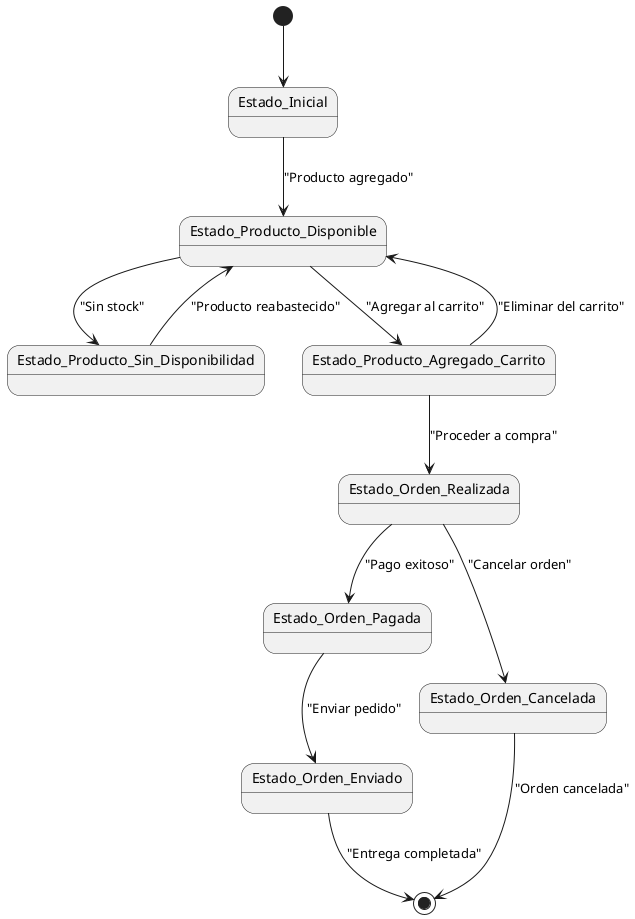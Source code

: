 @startuml
[*] --> Estado_Inicial

Estado_Inicial --> Estado_Producto_Disponible : "Producto agregado"
Estado_Producto_Disponible --> Estado_Producto_Sin_Disponibilidad : "Sin stock"
Estado_Producto_Sin_Disponibilidad --> Estado_Producto_Disponible : "Producto reabastecido"

Estado_Producto_Disponible --> Estado_Producto_Agregado_Carrito : "Agregar al carrito"
Estado_Producto_Agregado_Carrito --> Estado_Producto_Disponible : "Eliminar del carrito"
Estado_Producto_Agregado_Carrito --> Estado_Orden_Realizada : "Proceder a compra"

Estado_Orden_Realizada --> Estado_Orden_Pagada : "Pago exitoso"
Estado_Orden_Pagada --> Estado_Orden_Enviado : "Enviar pedido"
Estado_Orden_Enviado --> [*] : "Entrega completada"

Estado_Orden_Realizada --> Estado_Orden_Cancelada : "Cancelar orden"
Estado_Orden_Cancelada --> [*] : "Orden cancelada"
@enduml
